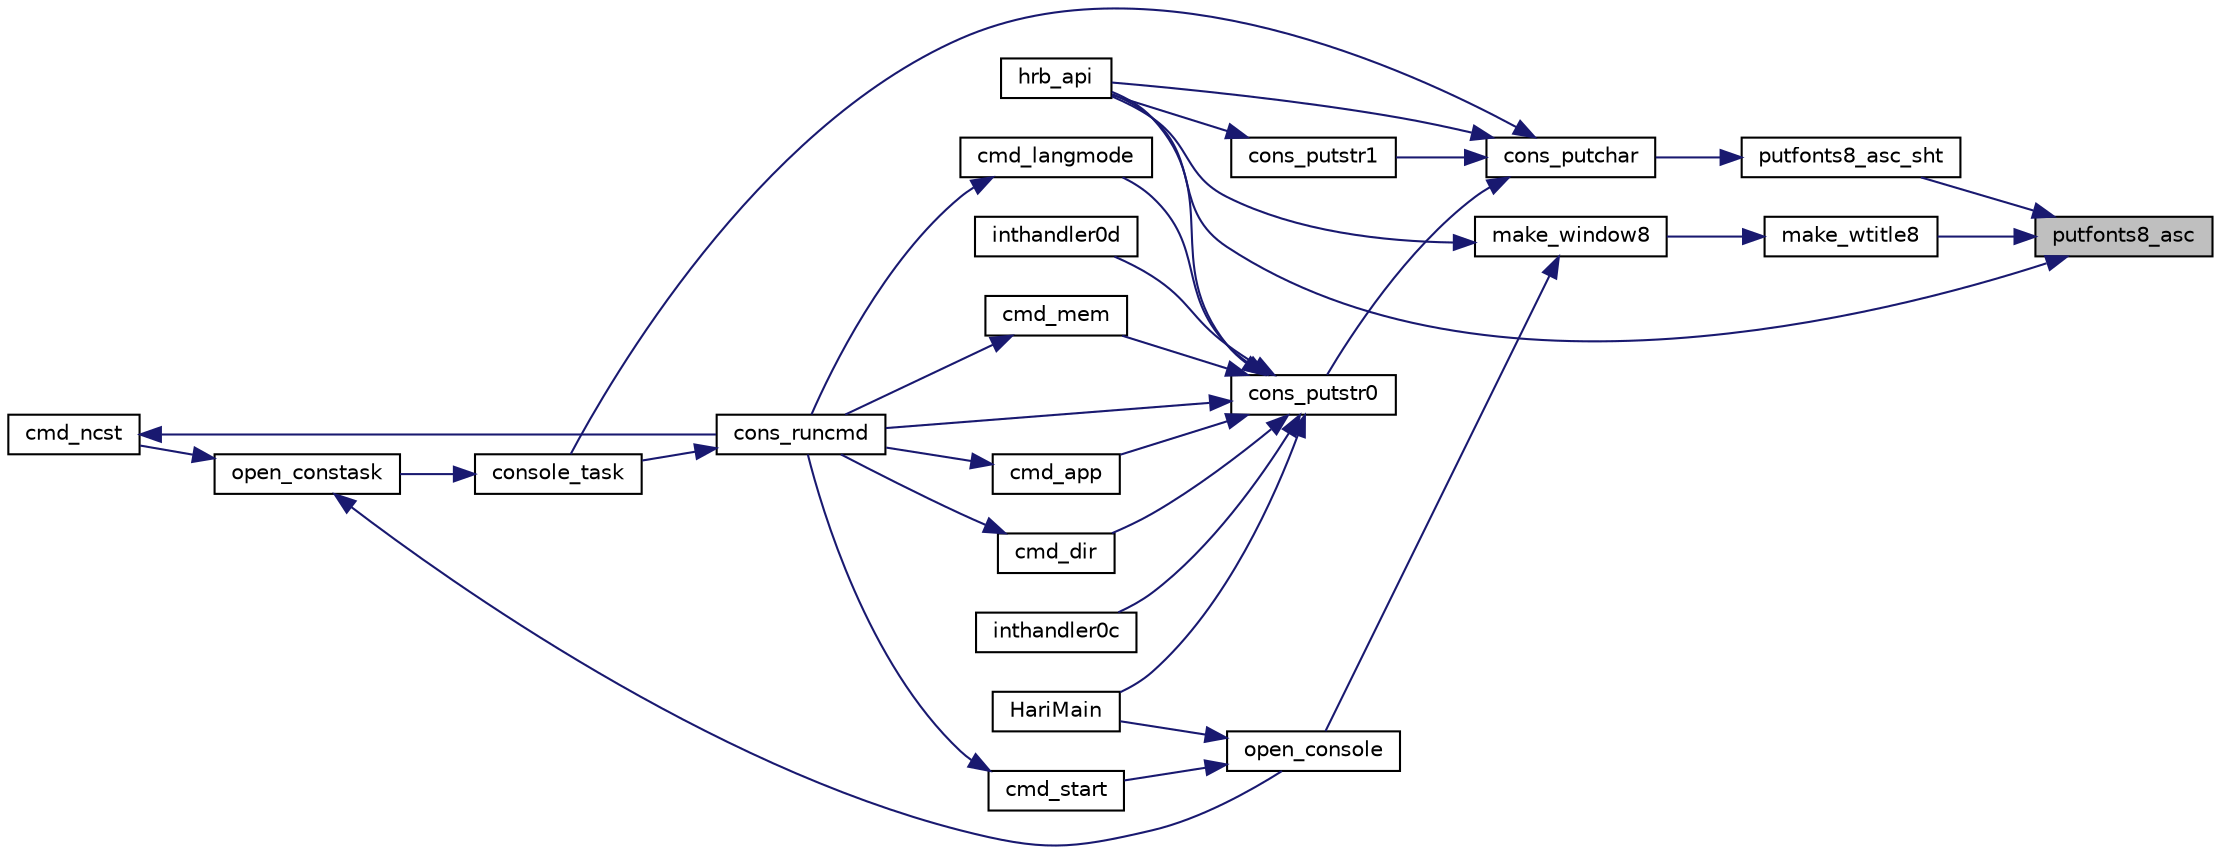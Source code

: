digraph "putfonts8_asc"
{
 // LATEX_PDF_SIZE
  edge [fontname="Helvetica",fontsize="10",labelfontname="Helvetica",labelfontsize="10"];
  node [fontname="Helvetica",fontsize="10",shape=record];
  rankdir="RL";
  Node1 [label="putfonts8_asc",height=0.2,width=0.4,color="black", fillcolor="grey75", style="filled", fontcolor="black",tooltip=" "];
  Node1 -> Node2 [dir="back",color="midnightblue",fontsize="10",style="solid"];
  Node2 [label="hrb_api",height=0.2,width=0.4,color="black", fillcolor="white", style="filled",URL="$console_8c.html#ae3a2b95ac62166efc071caeb9e7b0db1",tooltip=" "];
  Node1 -> Node3 [dir="back",color="midnightblue",fontsize="10",style="solid"];
  Node3 [label="make_wtitle8",height=0.2,width=0.4,color="black", fillcolor="white", style="filled",URL="$window_8c.html#a7624d2de5f9aef85e89e2a12375cf40d",tooltip=" "];
  Node3 -> Node4 [dir="back",color="midnightblue",fontsize="10",style="solid"];
  Node4 [label="make_window8",height=0.2,width=0.4,color="black", fillcolor="white", style="filled",URL="$window_8c.html#aa2e5c7ff789a55c98bf695241272bc16",tooltip=" "];
  Node4 -> Node2 [dir="back",color="midnightblue",fontsize="10",style="solid"];
  Node4 -> Node5 [dir="back",color="midnightblue",fontsize="10",style="solid"];
  Node5 [label="open_console",height=0.2,width=0.4,color="black", fillcolor="white", style="filled",URL="$bootpack_8h.html#a6a7720c122ae0f96494e98c38c6e365e",tooltip=" "];
  Node5 -> Node6 [dir="back",color="midnightblue",fontsize="10",style="solid"];
  Node6 [label="cmd_start",height=0.2,width=0.4,color="black", fillcolor="white", style="filled",URL="$console_8c.html#af8d7dae21f111aecc555ba5e14df4265",tooltip=" "];
  Node6 -> Node7 [dir="back",color="midnightblue",fontsize="10",style="solid"];
  Node7 [label="cons_runcmd",height=0.2,width=0.4,color="black", fillcolor="white", style="filled",URL="$console_8c.html#a7be2f98778674111de60be8c7f0a3e62",tooltip=" "];
  Node7 -> Node8 [dir="back",color="midnightblue",fontsize="10",style="solid"];
  Node8 [label="console_task",height=0.2,width=0.4,color="black", fillcolor="white", style="filled",URL="$console_8c.html#acf7b570f866fb6b0880a9fb988393e69",tooltip=" "];
  Node8 -> Node9 [dir="back",color="midnightblue",fontsize="10",style="solid"];
  Node9 [label="open_constask",height=0.2,width=0.4,color="black", fillcolor="white", style="filled",URL="$bootpack_8h.html#a79280c7e465953eeaa972574fce486ed",tooltip=" "];
  Node9 -> Node10 [dir="back",color="midnightblue",fontsize="10",style="solid"];
  Node10 [label="cmd_ncst",height=0.2,width=0.4,color="black", fillcolor="white", style="filled",URL="$console_8c.html#a3f08f092f66404d51c2af42f76237980",tooltip=" "];
  Node10 -> Node7 [dir="back",color="midnightblue",fontsize="10",style="solid"];
  Node9 -> Node5 [dir="back",color="midnightblue",fontsize="10",style="solid"];
  Node5 -> Node11 [dir="back",color="midnightblue",fontsize="10",style="solid"];
  Node11 [label="HariMain",height=0.2,width=0.4,color="black", fillcolor="white", style="filled",URL="$bootpack_8c.html#a3bfd04b86eb41bd7301c75a3df6a89e0",tooltip=" "];
  Node1 -> Node12 [dir="back",color="midnightblue",fontsize="10",style="solid"];
  Node12 [label="putfonts8_asc_sht",height=0.2,width=0.4,color="black", fillcolor="white", style="filled",URL="$window_8c.html#a67ab2e7cce8565ab4247b2a4ec063a18",tooltip=" "];
  Node12 -> Node13 [dir="back",color="midnightblue",fontsize="10",style="solid"];
  Node13 [label="cons_putchar",height=0.2,width=0.4,color="black", fillcolor="white", style="filled",URL="$console_8c.html#a4197ccd3ce2053ca0c778fed7da81252",tooltip=" "];
  Node13 -> Node14 [dir="back",color="midnightblue",fontsize="10",style="solid"];
  Node14 [label="cons_putstr0",height=0.2,width=0.4,color="black", fillcolor="white", style="filled",URL="$console_8c.html#a6a3da535464b8bd88457538ad73058e1",tooltip=" "];
  Node14 -> Node15 [dir="back",color="midnightblue",fontsize="10",style="solid"];
  Node15 [label="cmd_app",height=0.2,width=0.4,color="black", fillcolor="white", style="filled",URL="$console_8c.html#ac543899ee5ce9621fa024d0ee3098f3d",tooltip=" "];
  Node15 -> Node7 [dir="back",color="midnightblue",fontsize="10",style="solid"];
  Node14 -> Node16 [dir="back",color="midnightblue",fontsize="10",style="solid"];
  Node16 [label="cmd_dir",height=0.2,width=0.4,color="black", fillcolor="white", style="filled",URL="$console_8c.html#a6fae3dc411d4d283fd16ef02602475a4",tooltip=" "];
  Node16 -> Node7 [dir="back",color="midnightblue",fontsize="10",style="solid"];
  Node14 -> Node17 [dir="back",color="midnightblue",fontsize="10",style="solid"];
  Node17 [label="cmd_langmode",height=0.2,width=0.4,color="black", fillcolor="white", style="filled",URL="$console_8c.html#ae4b5e634ac4512b6cbc40729a6732bc1",tooltip=" "];
  Node17 -> Node7 [dir="back",color="midnightblue",fontsize="10",style="solid"];
  Node14 -> Node18 [dir="back",color="midnightblue",fontsize="10",style="solid"];
  Node18 [label="cmd_mem",height=0.2,width=0.4,color="black", fillcolor="white", style="filled",URL="$console_8c.html#a7beea0ecae31c20285e08ce9c992c24d",tooltip=" "];
  Node18 -> Node7 [dir="back",color="midnightblue",fontsize="10",style="solid"];
  Node14 -> Node7 [dir="back",color="midnightblue",fontsize="10",style="solid"];
  Node14 -> Node11 [dir="back",color="midnightblue",fontsize="10",style="solid"];
  Node14 -> Node2 [dir="back",color="midnightblue",fontsize="10",style="solid"];
  Node14 -> Node19 [dir="back",color="midnightblue",fontsize="10",style="solid"];
  Node19 [label="inthandler0c",height=0.2,width=0.4,color="black", fillcolor="white", style="filled",URL="$console_8c.html#ab1e502d332a2ad9588075aed1aca1541",tooltip=" "];
  Node14 -> Node20 [dir="back",color="midnightblue",fontsize="10",style="solid"];
  Node20 [label="inthandler0d",height=0.2,width=0.4,color="black", fillcolor="white", style="filled",URL="$console_8c.html#abc45130af020e3d17361636094ba1619",tooltip=" "];
  Node13 -> Node21 [dir="back",color="midnightblue",fontsize="10",style="solid"];
  Node21 [label="cons_putstr1",height=0.2,width=0.4,color="black", fillcolor="white", style="filled",URL="$console_8c.html#a5793ef68f2d9b7f6767c51112109fdf9",tooltip=" "];
  Node21 -> Node2 [dir="back",color="midnightblue",fontsize="10",style="solid"];
  Node13 -> Node8 [dir="back",color="midnightblue",fontsize="10",style="solid"];
  Node13 -> Node2 [dir="back",color="midnightblue",fontsize="10",style="solid"];
}
